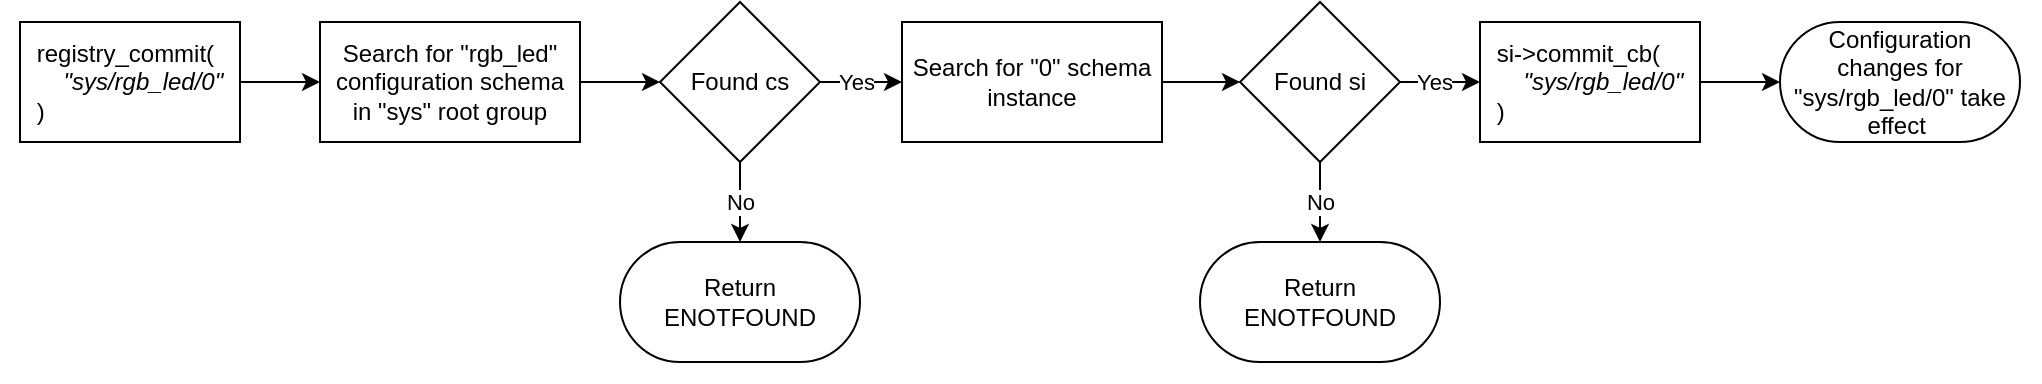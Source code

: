 <mxfile>
    <diagram id="fjN8D4Odn0497USpxgly" name="Page-1">
        <mxGraphModel dx="2543" dy="782" grid="1" gridSize="10" guides="1" tooltips="1" connect="1" arrows="1" fold="1" page="1" pageScale="1" pageWidth="1169" pageHeight="827" background="#FFFFFF" math="0" shadow="0">
            <root>
                <mxCell id="0"/>
                <mxCell id="1" parent="0"/>
                <mxCell id="274" value="" style="rounded=0;whiteSpace=wrap;html=1;strokeColor=none;" parent="1" vertex="1">
                    <mxGeometry x="-1160" y="10" width="1020" height="190" as="geometry"/>
                </mxCell>
                <mxCell id="185" value="&lt;div style=&quot;text-align: left&quot;&gt;&lt;span&gt;registry_commit(&lt;/span&gt;&lt;/div&gt;&lt;div style=&quot;text-align: left&quot;&gt;&lt;span&gt;&lt;i&gt;&amp;nbsp; &amp;nbsp; &quot;sys/rgb_led/0&quot;&lt;/i&gt;&lt;/span&gt;&lt;/div&gt;&lt;div style=&quot;text-align: left&quot;&gt;&lt;span&gt;)&lt;/span&gt;&lt;/div&gt;" style="rounded=0;whiteSpace=wrap;html=1;" parent="1" vertex="1">
                    <mxGeometry x="-1150" y="20" width="110" height="60" as="geometry"/>
                </mxCell>
                <mxCell id="233" style="edgeStyle=elbowEdgeStyle;rounded=0;html=1;" parent="1" source="185" target="235" edge="1">
                    <mxGeometry relative="1" as="geometry">
                        <mxPoint x="-439" y="241" as="sourcePoint"/>
                    </mxGeometry>
                </mxCell>
                <mxCell id="234" style="edgeStyle=elbowEdgeStyle;rounded=0;html=1;" parent="1" source="235" target="238" edge="1">
                    <mxGeometry relative="1" as="geometry">
                        <mxPoint x="-499" y="380" as="targetPoint"/>
                    </mxGeometry>
                </mxCell>
                <mxCell id="235" value="Search for &quot;rgb_led&quot; configuration schema&lt;br&gt;in &quot;sys&quot; root group" style="rounded=0;whiteSpace=wrap;html=1;" parent="1" vertex="1">
                    <mxGeometry x="-1000" y="20" width="130" height="60" as="geometry"/>
                </mxCell>
                <mxCell id="236" value="No" style="edgeStyle=elbowEdgeStyle;rounded=0;html=1;" parent="1" source="238" target="239" edge="1">
                    <mxGeometry relative="1" as="geometry">
                        <mxPoint x="-399" y="420" as="targetPoint"/>
                        <mxPoint as="offset"/>
                    </mxGeometry>
                </mxCell>
                <mxCell id="237" value="Yes" style="edgeStyle=elbowEdgeStyle;rounded=0;html=1;" parent="1" source="238" target="248" edge="1">
                    <mxGeometry x="-0.122" relative="1" as="geometry">
                        <mxPoint x="-499" y="490" as="targetPoint"/>
                        <mxPoint as="offset"/>
                    </mxGeometry>
                </mxCell>
                <mxCell id="238" value="Found cs" style="rhombus;whiteSpace=wrap;html=1;" parent="1" vertex="1">
                    <mxGeometry x="-830" y="10" width="80" height="80" as="geometry"/>
                </mxCell>
                <mxCell id="239" value="Return&lt;br&gt;ENOTFOUND" style="rounded=1;whiteSpace=wrap;html=1;arcSize=50;" parent="1" vertex="1">
                    <mxGeometry x="-850" y="130" width="120" height="60" as="geometry"/>
                </mxCell>
                <mxCell id="240" style="edgeStyle=elbowEdgeStyle;rounded=0;html=1;" parent="1" source="241" target="245" edge="1">
                    <mxGeometry relative="1" as="geometry">
                        <mxPoint x="-499" y="820" as="targetPoint"/>
                    </mxGeometry>
                </mxCell>
                <mxCell id="241" value="&lt;div style=&quot;text-align: left&quot;&gt;&lt;span&gt;si-&amp;gt;commit_cb(&lt;/span&gt;&lt;/div&gt;&lt;div style=&quot;text-align: left&quot;&gt;&lt;span&gt;&lt;i&gt;&amp;nbsp; &amp;nbsp; &quot;sys/rgb_led/0&quot;&lt;/i&gt;&lt;/span&gt;&lt;/div&gt;&lt;div style=&quot;text-align: left&quot;&gt;&lt;span&gt;)&lt;/span&gt;&lt;/div&gt;" style="rounded=0;whiteSpace=wrap;html=1;" parent="1" vertex="1">
                    <mxGeometry x="-420" y="20" width="110" height="60" as="geometry"/>
                </mxCell>
                <mxCell id="245" value="Configuration changes for &quot;sys/rgb_led/0&quot; take effect&amp;nbsp;" style="rounded=1;whiteSpace=wrap;html=1;arcSize=50;" parent="1" vertex="1">
                    <mxGeometry x="-270" y="20" width="120" height="60" as="geometry"/>
                </mxCell>
                <mxCell id="247" style="edgeStyle=elbowEdgeStyle;rounded=0;html=1;" parent="1" source="248" target="251" edge="1">
                    <mxGeometry relative="1" as="geometry">
                        <mxPoint x="-499" y="600" as="targetPoint"/>
                    </mxGeometry>
                </mxCell>
                <mxCell id="248" value="Search for &quot;0&quot; schema instance" style="rounded=0;whiteSpace=wrap;html=1;" parent="1" vertex="1">
                    <mxGeometry x="-709" y="20" width="130" height="60" as="geometry"/>
                </mxCell>
                <mxCell id="249" value="No" style="edgeStyle=elbowEdgeStyle;rounded=0;html=1;" parent="1" source="251" target="252" edge="1">
                    <mxGeometry relative="1" as="geometry">
                        <mxPoint x="-399" y="640" as="targetPoint"/>
                        <mxPoint as="offset"/>
                    </mxGeometry>
                </mxCell>
                <mxCell id="250" value="Yes" style="edgeStyle=elbowEdgeStyle;rounded=0;html=1;" parent="1" source="251" target="241" edge="1">
                    <mxGeometry x="-0.15" relative="1" as="geometry">
                        <mxPoint x="-499" y="710" as="targetPoint"/>
                        <mxPoint as="offset"/>
                    </mxGeometry>
                </mxCell>
                <mxCell id="251" value="Found si" style="rhombus;whiteSpace=wrap;html=1;" parent="1" vertex="1">
                    <mxGeometry x="-540" y="10" width="80" height="80" as="geometry"/>
                </mxCell>
                <mxCell id="252" value="Return&lt;br&gt;ENOTFOUND" style="rounded=1;whiteSpace=wrap;html=1;arcSize=50;" parent="1" vertex="1">
                    <mxGeometry x="-560" y="130" width="120" height="60" as="geometry"/>
                </mxCell>
            </root>
        </mxGraphModel>
    </diagram>
</mxfile>